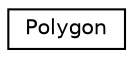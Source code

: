 digraph "Graphical Class Hierarchy"
{
  edge [fontname="Helvetica",fontsize="10",labelfontname="Helvetica",labelfontsize="10"];
  node [fontname="Helvetica",fontsize="10",shape=record];
  rankdir="LR";
  Node0 [label="Polygon",height=0.2,width=0.4,color="black", fillcolor="white", style="filled",URL="$classPolygon.html"];
}
